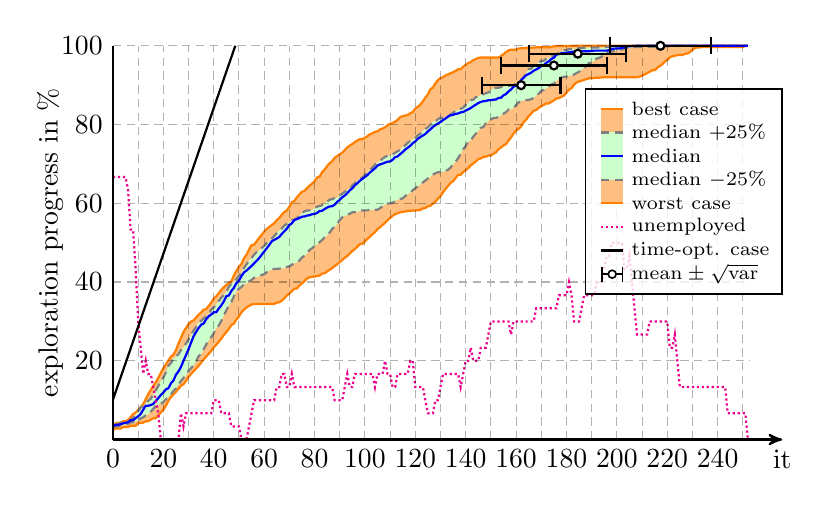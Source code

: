 \begin{tikzpicture}[thick]


% plot data, scaled to 8cm
\begin{scope}[yscale=0.05, xscale=0.032]
\draw[draw=orange, fill=orange!50] (0.00, 2.44) -- (1.00, 2.77) -- (2.00, 2.77) -- (3.00, 2.77) -- (4.00, 3.16) -- (5.00, 3.16) -- (6.00, 3.16) -- (7.00, 3.49) -- (8.00, 3.49) -- (9.00, 3.49) -- (10.00, 4.16) -- (11.00, 4.27) -- (12.00, 4.27) -- (13.00, 4.66) -- (14.00, 4.66) -- (15.00, 5.04) -- (16.00, 5.43) -- (17.00, 5.43) -- (18.00, 6.15) -- (19.00, 6.87) -- (20.00, 7.59) -- (21.00, 8.59) -- (22.00, 9.81) -- (23.00, 10.75) -- (24.00, 11.47) -- (25.00, 12.08) -- (26.00, 12.92) -- (27.00, 13.64) -- (28.00, 14.08) -- (29.00, 14.91) -- (30.00, 15.91) -- (31.00, 16.69) -- (32.00, 17.35) -- (33.00, 18.02) -- (34.00, 18.74) -- (35.00, 19.51) -- (36.00, 20.40) -- (37.00, 21.06) -- (38.00, 21.78) -- (39.00, 22.51) -- (40.00, 23.39) -- (41.00, 24.06) -- (42.00, 24.83) -- (43.00, 25.61) -- (44.00, 26.55) -- (45.00, 27.27) -- (46.00, 28.10) -- (47.00, 29.10) -- (48.00, 29.43) -- (49.00, 30.49) -- (50.00, 31.26) -- (51.00, 32.32) -- (52.00, 32.98) -- (53.00, 33.54) -- (54.00, 33.92) -- (55.00, 34.31) -- (56.00, 34.42) -- (57.00, 34.42) -- (58.00, 34.42) -- (59.00, 34.42) -- (60.00, 34.42) -- (61.00, 34.42) -- (62.00, 34.42) -- (63.00, 34.42) -- (64.00, 34.48) -- (65.00, 34.76) -- (66.00, 34.87) -- (67.00, 35.25) -- (68.00, 35.86) -- (69.00, 36.59) -- (70.00, 37.08) -- (71.00, 37.64) -- (72.00, 38.30) -- (73.00, 38.36) -- (74.00, 39.14) -- (75.00, 39.63) -- (76.00, 40.24) -- (77.00, 40.91) -- (78.00, 41.19) -- (79.00, 41.30) -- (80.00, 41.41) -- (81.00, 41.57) -- (82.00, 41.63) -- (83.00, 42.13) -- (84.00, 42.24) -- (85.00, 42.68) -- (86.00, 43.13) -- (87.00, 43.51) -- (88.00, 44.07) -- (89.00, 44.51) -- (90.00, 45.07) -- (91.00, 45.57) -- (92.00, 46.18) -- (93.00, 46.62) -- (94.00, 47.23) -- (95.00, 47.89) -- (96.00, 48.39) -- (97.00, 49.00) -- (98.00, 49.61) -- (99.00, 49.72) -- (100.00, 50.33) -- (101.00, 50.94) -- (102.00, 51.55) -- (103.00, 52.16) -- (104.00, 52.66) -- (105.00, 53.44) -- (106.00, 53.94) -- (107.00, 54.49) -- (108.00, 55.04) -- (109.00, 55.76) -- (110.00, 56.26) -- (111.00, 56.82) -- (112.00, 57.26) -- (113.00, 57.48) -- (114.00, 57.71) -- (115.00, 57.82) -- (116.00, 57.93) -- (117.00, 58.04) -- (118.00, 58.09) -- (119.00, 58.15) -- (120.00, 58.15) -- (121.00, 58.26) -- (122.00, 58.31) -- (123.00, 58.70) -- (124.00, 58.81) -- (125.00, 59.26) -- (126.00, 59.37) -- (127.00, 59.92) -- (128.00, 60.37) -- (129.00, 61.20) -- (130.00, 61.81) -- (131.00, 62.80) -- (132.00, 63.64) -- (133.00, 64.41) -- (134.00, 65.19) -- (135.00, 65.63) -- (136.00, 66.41) -- (137.00, 67.24) -- (138.00, 67.24) -- (139.00, 67.96) -- (140.00, 68.40) -- (141.00, 68.96) -- (142.00, 69.62) -- (143.00, 70.12) -- (144.00, 70.62) -- (145.00, 71.23) -- (146.00, 71.40) -- (147.00, 71.78) -- (148.00, 71.84) -- (149.00, 72.12) -- (150.00, 72.12) -- (151.00, 72.56) -- (152.00, 72.95) -- (153.00, 73.73) -- (154.00, 74.17) -- (155.00, 74.67) -- (156.00, 75.06) -- (157.00, 75.94) -- (158.00, 76.72) -- (159.00, 77.72) -- (160.00, 78.49) -- (161.00, 78.88) -- (162.00, 79.55) -- (163.00, 80.60) -- (164.00, 81.26) -- (165.00, 82.15) -- (166.00, 82.76) -- (167.00, 83.54) -- (168.00, 83.70) -- (169.00, 84.26) -- (170.00, 84.65) -- (171.00, 84.98) -- (172.00, 85.37) -- (173.00, 85.37) -- (174.00, 85.75) -- (175.00, 86.14) -- (176.00, 86.64) -- (177.00, 86.70) -- (178.00, 87.08) -- (179.00, 87.36) -- (180.00, 88.14) -- (181.00, 88.86) -- (182.00, 89.25) -- (183.00, 90.13) -- (184.00, 90.69) -- (185.00, 90.96) -- (186.00, 91.13) -- (187.00, 91.35) -- (188.00, 91.57) -- (189.00, 91.74) -- (190.00, 91.74) -- (191.00, 91.85) -- (192.00, 91.91) -- (193.00, 91.91) -- (194.00, 91.96) -- (195.00, 92.02) -- (196.00, 92.02) -- (197.00, 92.02) -- (198.00, 92.02) -- (199.00, 92.02) -- (200.00, 92.02) -- (201.00, 92.02) -- (202.00, 92.02) -- (203.00, 92.02) -- (204.00, 92.02) -- (205.00, 92.02) -- (206.00, 92.02) -- (207.00, 92.02) -- (208.00, 92.02) -- (209.00, 92.18) -- (210.00, 92.41) -- (211.00, 92.74) -- (212.00, 93.07) -- (213.00, 93.40) -- (214.00, 93.79) -- (215.00, 93.79) -- (216.00, 94.40) -- (217.00, 94.84) -- (218.00, 95.29) -- (219.00, 95.95) -- (220.00, 96.40) -- (221.00, 97.06) -- (222.00, 97.34) -- (223.00, 97.45) -- (224.00, 97.67) -- (225.00, 97.67) -- (226.00, 97.67) -- (227.00, 97.95) -- (228.00, 98.06) -- (229.00, 98.39) -- (230.00, 99.00) -- (231.00, 99.45) -- (232.00, 99.56) -- (233.00, 99.61) -- (234.00, 99.67) -- (235.00, 99.67) -- (236.00, 99.67) -- (237.00, 99.67) -- (238.00, 99.67) -- (239.00, 99.72) -- (240.00, 99.72) -- (241.00, 99.72) -- (242.00, 99.72) -- (243.00, 99.72) -- (244.00, 99.72) -- (245.00, 99.72) -- (246.00, 99.72) -- (247.00, 99.72) -- (248.00, 99.72) -- (249.00, 99.72) -- (250.00, 99.72) -- (251.00, 99.94) -- (252.00, 100.00) -- (252.00, 100.00) -- (251.00, 100.00) -- (250.00, 100.00) -- (249.00, 100.00) -- (248.00, 100.00) -- (247.00, 100.00) -- (246.00, 100.00) -- (245.00, 100.00) -- (244.00, 100.00) -- (243.00, 100.00) -- (242.00, 100.00) -- (241.00, 100.00) -- (240.00, 100.00) -- (239.00, 100.00) -- (238.00, 100.00) -- (237.00, 100.00) -- (236.00, 100.00) -- (235.00, 100.00) -- (234.00, 100.00) -- (233.00, 100.00) -- (232.00, 100.00) -- (231.00, 100.00) -- (230.00, 100.00) -- (229.00, 100.00) -- (228.00, 100.00) -- (227.00, 100.00) -- (226.00, 100.00) -- (225.00, 100.00) -- (224.00, 100.00) -- (223.00, 100.00) -- (222.00, 100.00) -- (221.00, 100.00) -- (220.00, 100.00) -- (219.00, 100.00) -- (218.00, 100.00) -- (217.00, 100.00) -- (216.00, 100.00) -- (215.00, 100.00) -- (214.00, 100.00) -- (213.00, 100.00) -- (212.00, 100.00) -- (211.00, 100.00) -- (210.00, 100.00) -- (209.00, 100.00) -- (208.00, 100.00) -- (207.00, 100.00) -- (206.00, 100.00) -- (205.00, 100.00) -- (204.00, 100.00) -- (203.00, 100.00) -- (202.00, 100.00) -- (201.00, 100.00) -- (200.00, 100.00) -- (199.00, 100.00) -- (198.00, 100.00) -- (197.00, 100.00) -- (196.00, 100.00) -- (195.00, 100.00) -- (194.00, 100.00) -- (193.00, 100.00) -- (192.00, 100.00) -- (191.00, 100.00) -- (190.00, 100.00) -- (189.00, 100.00) -- (188.00, 100.00) -- (187.00, 100.00) -- (186.00, 100.00) -- (185.00, 100.00) -- (184.00, 100.00) -- (183.00, 100.00) -- (182.00, 99.94) -- (181.00, 99.94) -- (180.00, 99.94) -- (179.00, 99.94) -- (178.00, 99.94) -- (177.00, 99.94) -- (176.00, 99.89) -- (175.00, 99.89) -- (174.00, 99.72) -- (173.00, 99.61) -- (172.00, 99.61) -- (171.00, 99.61) -- (170.00, 99.61) -- (169.00, 99.61) -- (168.00, 99.61) -- (167.00, 99.56) -- (166.00, 99.50) -- (165.00, 99.50) -- (164.00, 99.50) -- (163.00, 99.39) -- (162.00, 99.39) -- (161.00, 99.28) -- (160.00, 99.06) -- (159.00, 99.00) -- (158.00, 99.00) -- (157.00, 98.84) -- (156.00, 98.39) -- (155.00, 97.89) -- (154.00, 97.39) -- (153.00, 97.01) -- (152.00, 97.01) -- (151.00, 97.01) -- (150.00, 97.01) -- (149.00, 97.01) -- (148.00, 97.01) -- (147.00, 97.01) -- (146.00, 97.01) -- (145.00, 96.95) -- (144.00, 96.62) -- (143.00, 96.34) -- (142.00, 95.90) -- (141.00, 95.62) -- (140.00, 95.18) -- (139.00, 94.68) -- (138.00, 94.07) -- (137.00, 94.07) -- (136.00, 93.63) -- (135.00, 93.29) -- (134.00, 93.07) -- (133.00, 92.74) -- (132.00, 92.46) -- (131.00, 92.02) -- (130.00, 91.80) -- (129.00, 91.30) -- (128.00, 90.52) -- (127.00, 89.41) -- (126.00, 88.97) -- (125.00, 87.69) -- (124.00, 86.86) -- (123.00, 85.86) -- (122.00, 85.09) -- (121.00, 84.48) -- (120.00, 84.04) -- (119.00, 83.20) -- (118.00, 82.87) -- (117.00, 82.48) -- (116.00, 82.26) -- (115.00, 82.15) -- (114.00, 81.87) -- (113.00, 81.21) -- (112.00, 80.76) -- (111.00, 80.38) -- (110.00, 80.21) -- (109.00, 79.82) -- (108.00, 79.32) -- (107.00, 78.99) -- (106.00, 78.77) -- (105.00, 78.27) -- (104.00, 78.16) -- (103.00, 77.77) -- (102.00, 77.55) -- (101.00, 77.05) -- (100.00, 76.66) -- (99.00, 76.27) -- (98.00, 76.27) -- (97.00, 75.94) -- (96.00, 75.55) -- (95.00, 75.06) -- (94.00, 74.67) -- (93.00, 74.22) -- (92.00, 73.50) -- (91.00, 72.84) -- (90.00, 72.45) -- (89.00, 72.01) -- (88.00, 71.56) -- (87.00, 70.68) -- (86.00, 70.18) -- (85.00, 69.46) -- (84.00, 68.57) -- (83.00, 67.90) -- (82.00, 66.74) -- (81.00, 66.57) -- (80.00, 65.58) -- (79.00, 64.97) -- (78.00, 64.47) -- (77.00, 63.80) -- (76.00, 63.19) -- (75.00, 62.92) -- (74.00, 62.25) -- (73.00, 61.53) -- (72.00, 60.59) -- (71.00, 60.25) -- (70.00, 59.09) -- (69.00, 58.20) -- (68.00, 57.76) -- (67.00, 57.10) -- (66.00, 56.26) -- (65.00, 55.76) -- (64.00, 54.93) -- (63.00, 54.49) -- (62.00, 53.99) -- (61.00, 53.49) -- (60.00, 52.77) -- (59.00, 51.94) -- (58.00, 51.22) -- (57.00, 50.33) -- (56.00, 49.50) -- (55.00, 49.39) -- (54.00, 48.23) -- (53.00, 46.90) -- (52.00, 46.06) -- (51.00, 44.57) -- (50.00, 43.90) -- (49.00, 42.85) -- (48.00, 41.69) -- (47.00, 40.13) -- (46.00, 39.80) -- (45.00, 39.25) -- (44.00, 38.69) -- (43.00, 38.03) -- (42.00, 37.20) -- (41.00, 36.36) -- (40.00, 35.81) -- (39.00, 34.76) -- (38.00, 33.92) -- (37.00, 33.15) -- (36.00, 32.98) -- (35.00, 32.26) -- (34.00, 31.71) -- (33.00, 30.99) -- (32.00, 30.27) -- (31.00, 29.93) -- (30.00, 29.32) -- (29.00, 28.33) -- (28.00, 27.33) -- (27.00, 25.83) -- (26.00, 24.39) -- (25.00, 22.73) -- (24.00, 21.56) -- (23.00, 21.06) -- (22.00, 20.12) -- (21.00, 19.07) -- (20.00, 18.13) -- (19.00, 16.91) -- (18.00, 15.69) -- (17.00, 14.52) -- (16.00, 13.64) -- (15.00, 12.58) -- (14.00, 11.53) -- (13.00, 10.25) -- (12.00, 8.98) -- (11.00, 8.26) -- (10.00, 7.54) -- (9.00, 6.82) -- (8.00, 6.49) -- (7.00, 5.65) -- (6.00, 4.99) -- (5.00, 4.66) -- (4.00, 4.66) -- (3.00, 4.27) -- (2.00, 4.27) -- (1.00, 4.10) -- (0.00, 3.38);
\draw[gray, densely dashed, fill=green!20] (0.00, 3.22) -- (1.00, 3.33) -- (2.00, 3.33) -- (3.00, 3.66) -- (4.00, 3.66) -- (5.00, 3.82) -- (6.00, 3.99) -- (7.00, 4.38) -- (8.00, 4.38) -- (9.00, 4.66) -- (10.00, 4.82) -- (11.00, 5.38) -- (12.00, 5.65) -- (13.00, 6.15) -- (14.00, 6.43) -- (15.00, 7.10) -- (16.00, 7.76) -- (17.00, 8.59) -- (18.00, 8.92) -- (19.00, 9.15) -- (20.00, 9.48) -- (21.00, 10.20) -- (22.00, 10.92) -- (23.00, 11.42) -- (24.00, 12.36) -- (25.00, 12.97) -- (26.00, 13.97) -- (27.00, 14.86) -- (28.00, 15.63) -- (29.00, 16.41) -- (30.00, 17.41) -- (31.00, 18.13) -- (32.00, 18.90) -- (33.00, 19.84) -- (34.00, 21.18) -- (35.00, 21.73) -- (36.00, 22.95) -- (37.00, 24.11) -- (38.00, 25.22) -- (39.00, 26.00) -- (40.00, 27.00) -- (41.00, 28.27) -- (42.00, 28.94) -- (43.00, 30.10) -- (44.00, 31.54) -- (45.00, 32.76) -- (46.00, 34.09) -- (47.00, 34.92) -- (48.00, 36.36) -- (49.00, 37.69) -- (50.00, 38.30) -- (51.00, 38.75) -- (52.00, 39.41) -- (53.00, 39.63) -- (54.00, 40.13) -- (55.00, 40.52) -- (56.00, 41.08) -- (57.00, 41.24) -- (58.00, 41.46) -- (59.00, 41.80) -- (60.00, 41.96) -- (61.00, 42.46) -- (62.00, 42.85) -- (63.00, 43.18) -- (64.00, 43.35) -- (65.00, 43.35) -- (66.00, 43.40) -- (67.00, 43.46) -- (68.00, 43.46) -- (69.00, 43.85) -- (70.00, 43.96) -- (71.00, 44.40) -- (72.00, 44.79) -- (73.00, 45.07) -- (74.00, 45.45) -- (75.00, 46.23) -- (76.00, 46.67) -- (77.00, 47.28) -- (78.00, 48.12) -- (79.00, 48.56) -- (80.00, 49.11) -- (81.00, 49.61) -- (82.00, 50.11) -- (83.00, 50.67) -- (84.00, 51.33) -- (85.00, 51.88) -- (86.00, 52.55) -- (87.00, 53.49) -- (88.00, 54.05) -- (89.00, 54.71) -- (90.00, 55.76) -- (91.00, 56.43) -- (92.00, 56.76) -- (93.00, 57.04) -- (94.00, 57.37) -- (95.00, 57.71) -- (96.00, 57.71) -- (97.00, 57.87) -- (98.00, 58.04) -- (99.00, 58.20) -- (100.00, 58.20) -- (101.00, 58.20) -- (102.00, 58.31) -- (103.00, 58.37) -- (104.00, 58.37) -- (105.00, 58.37) -- (106.00, 58.76) -- (107.00, 59.31) -- (108.00, 59.70) -- (109.00, 59.92) -- (110.00, 59.98) -- (111.00, 60.14) -- (112.00, 60.53) -- (113.00, 60.92) -- (114.00, 61.09) -- (115.00, 61.25) -- (116.00, 61.86) -- (117.00, 62.31) -- (118.00, 62.69) -- (119.00, 63.36) -- (120.00, 63.80) -- (121.00, 64.30) -- (122.00, 64.80) -- (123.00, 65.30) -- (124.00, 65.80) -- (125.00, 66.30) -- (126.00, 66.80) -- (127.00, 67.29) -- (128.00, 67.63) -- (129.00, 67.90) -- (130.00, 67.90) -- (131.00, 67.96) -- (132.00, 68.24) -- (133.00, 68.51) -- (134.00, 69.07) -- (135.00, 69.96) -- (136.00, 70.57) -- (137.00, 71.45) -- (138.00, 72.51) -- (139.00, 73.67) -- (140.00, 74.56) -- (141.00, 75.67) -- (142.00, 75.94) -- (143.00, 76.94) -- (144.00, 77.66) -- (145.00, 78.44) -- (146.00, 79.16) -- (147.00, 79.38) -- (148.00, 80.32) -- (149.00, 80.88) -- (150.00, 81.32) -- (151.00, 81.65) -- (152.00, 81.65) -- (153.00, 81.98) -- (154.00, 82.37) -- (155.00, 82.76) -- (156.00, 83.15) -- (157.00, 83.81) -- (158.00, 83.81) -- (159.00, 84.26) -- (160.00, 84.92) -- (161.00, 85.64) -- (162.00, 85.92) -- (163.00, 86.20) -- (164.00, 86.25) -- (165.00, 86.25) -- (166.00, 86.47) -- (167.00, 86.75) -- (168.00, 87.42) -- (169.00, 87.86) -- (170.00, 88.53) -- (171.00, 88.80) -- (172.00, 89.25) -- (173.00, 89.69) -- (174.00, 90.19) -- (175.00, 90.41) -- (176.00, 91.08) -- (177.00, 91.63) -- (178.00, 91.91) -- (179.00, 92.13) -- (180.00, 92.18) -- (181.00, 92.41) -- (182.00, 92.41) -- (183.00, 92.74) -- (184.00, 93.07) -- (185.00, 93.40) -- (186.00, 93.96) -- (187.00, 94.46) -- (188.00, 94.90) -- (189.00, 95.62) -- (190.00, 95.79) -- (191.00, 96.23) -- (192.00, 96.78) -- (193.00, 96.95) -- (194.00, 97.28) -- (195.00, 98.06) -- (196.00, 98.34) -- (197.00, 98.39) -- (198.00, 98.56) -- (199.00, 98.67) -- (200.00, 98.78) -- (201.00, 98.89) -- (202.00, 99.06) -- (203.00, 99.28) -- (204.00, 99.50) -- (205.00, 99.50) -- (206.00, 99.72) -- (207.00, 99.72) -- (208.00, 99.72) -- (209.00, 99.72) -- (210.00, 99.72) -- (211.00, 99.72) -- (212.00, 99.72) -- (213.00, 99.78) -- (214.00, 99.78) -- (215.00, 99.78) -- (216.00, 99.78) -- (217.00, 99.83) -- (218.00, 99.89) -- (219.00, 99.89) -- (220.00, 99.89) -- (221.00, 99.89) -- (222.00, 99.89) -- (223.00, 99.94) -- (224.00, 99.94) -- (225.00, 100.00) -- (226.00, 100.00) -- (227.00, 100.00) -- (228.00, 100.00) -- (229.00, 100.00) -- (230.00, 100.00) -- (231.00, 100.00) -- (232.00, 100.00) -- (233.00, 100.00) -- (234.00, 100.00) -- (235.00, 100.00) -- (236.00, 100.00) -- (237.00, 100.00) -- (238.00, 100.00) -- (239.00, 100.00) -- (240.00, 100.00) -- (241.00, 100.00) -- (242.00, 100.00) -- (243.00, 100.00) -- (244.00, 100.00) -- (245.00, 100.00) -- (246.00, 100.00) -- (247.00, 100.00) -- (248.00, 100.00) -- (249.00, 100.00) -- (250.00, 100.00) -- (251.00, 100.00) -- (252.00, 100.00) -- (252.00, 100.00) -- (251.00, 100.00) -- (250.00, 100.00) -- (249.00, 100.00) -- (248.00, 100.00) -- (247.00, 100.00) -- (246.00, 100.00) -- (245.00, 100.00) -- (244.00, 100.00) -- (243.00, 100.00) -- (242.00, 100.00) -- (241.00, 100.00) -- (240.00, 100.00) -- (239.00, 100.00) -- (238.00, 100.00) -- (237.00, 100.00) -- (236.00, 100.00) -- (235.00, 100.00) -- (234.00, 100.00) -- (233.00, 100.00) -- (232.00, 100.00) -- (231.00, 100.00) -- (230.00, 100.00) -- (229.00, 100.00) -- (228.00, 100.00) -- (227.00, 100.00) -- (226.00, 100.00) -- (225.00, 100.00) -- (224.00, 100.00) -- (223.00, 100.00) -- (222.00, 100.00) -- (221.00, 100.00) -- (220.00, 100.00) -- (219.00, 100.00) -- (218.00, 100.00) -- (217.00, 100.00) -- (216.00, 100.00) -- (215.00, 100.00) -- (214.00, 100.00) -- (213.00, 100.00) -- (212.00, 100.00) -- (211.00, 100.00) -- (210.00, 100.00) -- (209.00, 100.00) -- (208.00, 100.00) -- (207.00, 100.00) -- (206.00, 100.00) -- (205.00, 99.94) -- (204.00, 99.94) -- (203.00, 99.94) -- (202.00, 99.94) -- (201.00, 99.89) -- (200.00, 99.89) -- (199.00, 99.89) -- (198.00, 99.89) -- (197.00, 99.78) -- (196.00, 99.78) -- (195.00, 99.56) -- (194.00, 99.56) -- (193.00, 99.56) -- (192.00, 99.56) -- (191.00, 99.56) -- (190.00, 99.56) -- (189.00, 99.56) -- (188.00, 99.56) -- (187.00, 99.50) -- (186.00, 99.50) -- (185.00, 99.39) -- (184.00, 99.33) -- (183.00, 99.17) -- (182.00, 99.17) -- (181.00, 99.17) -- (180.00, 98.89) -- (179.00, 98.84) -- (178.00, 98.50) -- (177.00, 98.23) -- (176.00, 97.89) -- (175.00, 97.67) -- (174.00, 97.28) -- (173.00, 96.84) -- (172.00, 96.67) -- (171.00, 96.23) -- (170.00, 96.23) -- (169.00, 95.68) -- (168.00, 95.34) -- (167.00, 94.96) -- (166.00, 94.24) -- (165.00, 94.07) -- (164.00, 93.02) -- (163.00, 91.96) -- (162.00, 91.41) -- (161.00, 90.58) -- (160.00, 90.47) -- (159.00, 89.97) -- (158.00, 89.91) -- (157.00, 89.80) -- (156.00, 89.75) -- (155.00, 89.63) -- (154.00, 89.52) -- (153.00, 89.36) -- (152.00, 89.36) -- (151.00, 89.14) -- (150.00, 88.80) -- (149.00, 88.14) -- (148.00, 87.97) -- (147.00, 87.69) -- (146.00, 87.53) -- (145.00, 87.08) -- (144.00, 86.97) -- (143.00, 86.31) -- (142.00, 86.20) -- (141.00, 85.42) -- (140.00, 84.98) -- (139.00, 84.31) -- (138.00, 83.98) -- (137.00, 83.59) -- (136.00, 83.54) -- (135.00, 82.98) -- (134.00, 82.59) -- (133.00, 82.10) -- (132.00, 81.98) -- (131.00, 81.71) -- (130.00, 81.71) -- (129.00, 81.37) -- (128.00, 80.82) -- (127.00, 80.76) -- (126.00, 79.99) -- (125.00, 79.32) -- (124.00, 78.88) -- (123.00, 78.38) -- (122.00, 77.72) -- (121.00, 77.27) -- (120.00, 76.61) -- (119.00, 76.22) -- (118.00, 75.83) -- (117.00, 75.39) -- (116.00, 74.72) -- (115.00, 74.28) -- (114.00, 73.61) -- (113.00, 73.23) -- (112.00, 72.84) -- (111.00, 72.45) -- (110.00, 72.12) -- (109.00, 72.12) -- (108.00, 71.78) -- (107.00, 71.34) -- (106.00, 70.79) -- (105.00, 70.34) -- (104.00, 69.84) -- (103.00, 69.07) -- (102.00, 68.57) -- (101.00, 67.85) -- (100.00, 67.29) -- (99.00, 66.46) -- (98.00, 66.35) -- (97.00, 65.63) -- (96.00, 65.13) -- (95.00, 64.58) -- (94.00, 63.64) -- (93.00, 63.53) -- (92.00, 62.92) -- (91.00, 62.42) -- (90.00, 62.08) -- (89.00, 61.42) -- (88.00, 61.31) -- (87.00, 61.09) -- (86.00, 60.92) -- (85.00, 60.48) -- (84.00, 59.87) -- (83.00, 59.53) -- (82.00, 59.31) -- (81.00, 59.15) -- (80.00, 58.70) -- (79.00, 58.31) -- (78.00, 58.20) -- (77.00, 58.15) -- (76.00, 57.98) -- (75.00, 57.43) -- (74.00, 56.76) -- (73.00, 56.26) -- (72.00, 55.88) -- (71.00, 55.71) -- (70.00, 55.16) -- (69.00, 54.77) -- (68.00, 54.32) -- (67.00, 53.60) -- (66.00, 53.05) -- (65.00, 52.38) -- (64.00, 51.72) -- (63.00, 51.05) -- (62.00, 50.33) -- (61.00, 49.89) -- (60.00, 49.22) -- (59.00, 48.61) -- (58.00, 47.89) -- (57.00, 47.62) -- (56.00, 46.95) -- (55.00, 46.06) -- (54.00, 45.40) -- (53.00, 44.51) -- (52.00, 43.57) -- (51.00, 42.35) -- (50.00, 41.63) -- (49.00, 40.69) -- (48.00, 40.08) -- (47.00, 39.52) -- (46.00, 38.86) -- (45.00, 37.47) -- (44.00, 36.75) -- (43.00, 36.03) -- (42.00, 35.20) -- (41.00, 34.31) -- (40.00, 33.59) -- (39.00, 33.04) -- (38.00, 31.82) -- (37.00, 31.32) -- (36.00, 30.76) -- (35.00, 30.16) -- (34.00, 29.60) -- (33.00, 28.60) -- (32.00, 27.72) -- (31.00, 26.39) -- (30.00, 25.44) -- (29.00, 24.45) -- (28.00, 23.34) -- (27.00, 22.73) -- (26.00, 21.67) -- (25.00, 21.12) -- (24.00, 20.51) -- (23.00, 19.46) -- (22.00, 18.68) -- (21.00, 17.02) -- (20.00, 15.74) -- (19.00, 14.86) -- (18.00, 13.58) -- (17.00, 12.53) -- (16.00, 11.36) -- (15.00, 10.37) -- (14.00, 9.87) -- (13.00, 9.20) -- (12.00, 8.48) -- (11.00, 8.15) -- (10.00, 7.15) -- (9.00, 6.26) -- (8.00, 5.49) -- (7.00, 5.04) -- (6.00, 4.66) -- (5.00, 4.38) -- (4.00, 4.38) -- (3.00, 4.27) -- (2.00, 3.88) -- (1.00, 3.88) -- (0.00, 3.38);
\draw[blue] (0.00, 3.38) -- (1.00, 3.71) -- (2.00, 3.71) -- (3.00, 3.88) -- (4.00, 4.10) -- (5.00, 4.27) -- (6.00, 4.38) -- (7.00, 4.88) -- (8.00, 4.88) -- (9.00, 5.43) -- (10.00, 5.88) -- (11.00, 6.49) -- (12.00, 7.59) -- (13.00, 8.59) -- (14.00, 8.59) -- (15.00, 8.76) -- (16.00, 9.04) -- (17.00, 9.76) -- (18.00, 10.53) -- (19.00, 11.31) -- (20.00, 11.92) -- (21.00, 12.75) -- (22.00, 13.03) -- (23.00, 14.30) -- (24.00, 14.97) -- (25.00, 16.46) -- (26.00, 17.29) -- (27.00, 18.46) -- (28.00, 20.01) -- (29.00, 21.45) -- (30.00, 22.95) -- (31.00, 24.61) -- (32.00, 26.22) -- (33.00, 27.33) -- (34.00, 28.33) -- (35.00, 29.16) -- (36.00, 29.49) -- (37.00, 30.54) -- (38.00, 31.32) -- (39.00, 31.76) -- (40.00, 32.32) -- (41.00, 32.32) -- (42.00, 33.26) -- (43.00, 34.09) -- (44.00, 35.09) -- (45.00, 36.42) -- (46.00, 36.59) -- (47.00, 37.75) -- (48.00, 38.53) -- (49.00, 39.75) -- (50.00, 40.35) -- (51.00, 41.52) -- (52.00, 42.46) -- (53.00, 42.90) -- (54.00, 43.51) -- (55.00, 44.07) -- (56.00, 44.73) -- (57.00, 45.40) -- (58.00, 46.06) -- (59.00, 46.90) -- (60.00, 47.73) -- (61.00, 48.56) -- (62.00, 49.39) -- (63.00, 50.33) -- (64.00, 50.72) -- (65.00, 51.05) -- (66.00, 51.44) -- (67.00, 52.22) -- (68.00, 52.88) -- (69.00, 53.55) -- (70.00, 54.49) -- (71.00, 54.93) -- (72.00, 55.76) -- (73.00, 55.99) -- (74.00, 56.26) -- (75.00, 56.60) -- (76.00, 56.65) -- (77.00, 56.87) -- (78.00, 56.98) -- (79.00, 57.21) -- (80.00, 57.32) -- (81.00, 57.54) -- (82.00, 58.04) -- (83.00, 58.09) -- (84.00, 58.54) -- (85.00, 58.92) -- (86.00, 59.20) -- (87.00, 59.26) -- (88.00, 59.65) -- (89.00, 60.37) -- (90.00, 60.86) -- (91.00, 61.53) -- (92.00, 61.97) -- (93.00, 62.58) -- (94.00, 63.30) -- (95.00, 63.80) -- (96.00, 64.58) -- (97.00, 65.08) -- (98.00, 65.74) -- (99.00, 66.19) -- (100.00, 66.69) -- (101.00, 67.18) -- (102.00, 67.85) -- (103.00, 68.35) -- (104.00, 68.90) -- (105.00, 69.57) -- (106.00, 69.90) -- (107.00, 70.07) -- (108.00, 70.34) -- (109.00, 70.57) -- (110.00, 70.62) -- (111.00, 71.06) -- (112.00, 71.73) -- (113.00, 71.90) -- (114.00, 72.51) -- (115.00, 73.00) -- (116.00, 73.67) -- (117.00, 74.11) -- (118.00, 74.61) -- (119.00, 75.28) -- (120.00, 75.72) -- (121.00, 76.39) -- (122.00, 76.83) -- (123.00, 77.22) -- (124.00, 77.61) -- (125.00, 78.27) -- (126.00, 78.77) -- (127.00, 79.43) -- (128.00, 79.88) -- (129.00, 80.27) -- (130.00, 80.65) -- (131.00, 81.15) -- (132.00, 81.54) -- (133.00, 82.04) -- (134.00, 82.37) -- (135.00, 82.48) -- (136.00, 82.71) -- (137.00, 82.82) -- (138.00, 83.09) -- (139.00, 83.20) -- (140.00, 83.54) -- (141.00, 83.87) -- (142.00, 84.20) -- (143.00, 84.65) -- (144.00, 85.03) -- (145.00, 85.48) -- (146.00, 85.75) -- (147.00, 85.92) -- (148.00, 85.98) -- (149.00, 86.20) -- (150.00, 86.20) -- (151.00, 86.31) -- (152.00, 86.36) -- (153.00, 86.75) -- (154.00, 86.81) -- (155.00, 87.42) -- (156.00, 87.75) -- (157.00, 88.41) -- (158.00, 88.91) -- (159.00, 89.63) -- (160.00, 89.86) -- (161.00, 90.41) -- (162.00, 91.24) -- (163.00, 91.91) -- (164.00, 92.52) -- (165.00, 92.85) -- (166.00, 93.18) -- (167.00, 93.68) -- (168.00, 94.01) -- (169.00, 94.35) -- (170.00, 94.84) -- (171.00, 95.12) -- (172.00, 95.68) -- (173.00, 96.06) -- (174.00, 96.67) -- (175.00, 96.95) -- (176.00, 97.78) -- (177.00, 97.89) -- (178.00, 98.12) -- (179.00, 98.17) -- (180.00, 98.23) -- (181.00, 98.34) -- (182.00, 98.45) -- (183.00, 98.50) -- (184.00, 98.50) -- (185.00, 98.61) -- (186.00, 98.61) -- (187.00, 98.61) -- (188.00, 98.61) -- (189.00, 98.61) -- (190.00, 98.73) -- (191.00, 98.78) -- (192.00, 98.78) -- (193.00, 98.78) -- (194.00, 98.78) -- (195.00, 98.78) -- (196.00, 98.78) -- (197.00, 98.89) -- (198.00, 99.17) -- (199.00, 99.28) -- (200.00, 99.33) -- (201.00, 99.33) -- (202.00, 99.50) -- (203.00, 99.56) -- (204.00, 99.89) -- (205.00, 99.89) -- (206.00, 99.94) -- (207.00, 99.94) -- (208.00, 100.00) -- (209.00, 100.00) -- (210.00, 100.00) -- (211.00, 100.00) -- (212.00, 100.00) -- (213.00, 100.00) -- (214.00, 100.00) -- (215.00, 100.00) -- (216.00, 100.00) -- (217.00, 100.00) -- (218.00, 100.00) -- (219.00, 100.00) -- (220.00, 100.00) -- (221.00, 100.00) -- (222.00, 100.00) -- (223.00, 100.00) -- (224.00, 100.00) -- (225.00, 100.00) -- (226.00, 100.00) -- (227.00, 100.00) -- (228.00, 100.00) -- (229.00, 100.00) -- (230.00, 100.00) -- (231.00, 100.00) -- (232.00, 100.00) -- (233.00, 100.00) -- (234.00, 100.00) -- (235.00, 100.00) -- (236.00, 100.00) -- (237.00, 100.00) -- (238.00, 100.00) -- (239.00, 100.00) -- (240.00, 100.00) -- (241.00, 100.00) -- (242.00, 100.00) -- (243.00, 100.00) -- (244.00, 100.00) -- (245.00, 100.00) -- (246.00, 100.00) -- (247.00, 100.00) -- (248.00, 100.00) -- (249.00, 100.00) -- (250.00, 100.00) -- (251.00, 100.00) -- (252.00, 100.00);
\draw[densely dotted, magenta] (0.00, 66.67) -- (1.00, 66.67) -- (2.00, 66.67) -- (3.00, 66.67) -- (4.00, 66.67) -- (5.00, 66.67) -- (6.00, 63.33) -- (7.00, 53.33) -- (8.00, 53.33) -- (9.00, 43.33) -- (10.00, 30.00) -- (11.00, 23.33) -- (12.00, 16.67) -- (13.00, 20.00) -- (14.00, 16.67) -- (15.00, 16.67) -- (16.00, 13.33) -- (17.00, 10.00) -- (18.00, 6.67) -- (19.00, 0.00) -- (20.00, 0.00) -- (21.00, 0.00) -- (22.00, 0.00) -- (23.00, 0.00) -- (24.00, 0.00) -- (25.00, 0.00) -- (26.00, 0.00) -- (27.00, 6.67) -- (28.00, 3.33) -- (29.00, 6.67) -- (30.00, 6.67) -- (31.00, 6.67) -- (32.00, 6.67) -- (33.00, 6.67) -- (34.00, 6.67) -- (35.00, 6.67) -- (36.00, 6.67) -- (37.00, 6.67) -- (38.00, 6.67) -- (39.00, 6.67) -- (40.00, 10.00) -- (41.00, 10.00) -- (42.00, 10.00) -- (43.00, 6.67) -- (44.00, 6.67) -- (45.00, 6.67) -- (46.00, 6.67) -- (47.00, 3.33) -- (48.00, 3.33) -- (49.00, 3.33) -- (50.00, 3.33) -- (51.00, 0.00) -- (52.00, 0.00) -- (53.00, 0.00) -- (54.00, 3.33) -- (55.00, 6.67) -- (56.00, 10.00) -- (57.00, 10.00) -- (58.00, 10.00) -- (59.00, 10.00) -- (60.00, 10.00) -- (61.00, 10.00) -- (62.00, 10.00) -- (63.00, 10.00) -- (64.00, 10.00) -- (65.00, 13.33) -- (66.00, 13.33) -- (67.00, 16.67) -- (68.00, 16.67) -- (69.00, 13.33) -- (70.00, 13.33) -- (71.00, 16.67) -- (72.00, 13.33) -- (73.00, 13.33) -- (74.00, 13.33) -- (75.00, 13.33) -- (76.00, 13.33) -- (77.00, 13.33) -- (78.00, 13.33) -- (79.00, 13.33) -- (80.00, 13.33) -- (81.00, 13.33) -- (82.00, 13.33) -- (83.00, 13.33) -- (84.00, 13.33) -- (85.00, 13.33) -- (86.00, 13.33) -- (87.00, 13.33) -- (88.00, 10.00) -- (89.00, 10.00) -- (90.00, 10.00) -- (91.00, 10.00) -- (92.00, 13.33) -- (93.00, 16.67) -- (94.00, 13.33) -- (95.00, 13.33) -- (96.00, 16.67) -- (97.00, 16.67) -- (98.00, 16.67) -- (99.00, 16.67) -- (100.00, 16.67) -- (101.00, 16.67) -- (102.00, 16.67) -- (103.00, 16.67) -- (104.00, 13.33) -- (105.00, 16.67) -- (106.00, 16.67) -- (107.00, 16.67) -- (108.00, 20.00) -- (109.00, 16.67) -- (110.00, 16.67) -- (111.00, 13.33) -- (112.00, 13.33) -- (113.00, 16.67) -- (114.00, 16.67) -- (115.00, 16.67) -- (116.00, 16.67) -- (117.00, 16.67) -- (118.00, 20.00) -- (119.00, 20.00) -- (120.00, 13.33) -- (121.00, 13.33) -- (122.00, 13.33) -- (123.00, 13.33) -- (124.00, 10.00) -- (125.00, 6.67) -- (126.00, 6.67) -- (127.00, 6.67) -- (128.00, 10.00) -- (129.00, 10.00) -- (130.00, 13.33) -- (131.00, 16.67) -- (132.00, 16.67) -- (133.00, 16.67) -- (134.00, 16.67) -- (135.00, 16.67) -- (136.00, 16.67) -- (137.00, 16.67) -- (138.00, 13.33) -- (139.00, 16.67) -- (140.00, 20.00) -- (141.00, 20.00) -- (142.00, 23.33) -- (143.00, 20.00) -- (144.00, 20.00) -- (145.00, 20.00) -- (146.00, 23.33) -- (147.00, 23.33) -- (148.00, 23.33) -- (149.00, 26.67) -- (150.00, 30.00) -- (151.00, 30.00) -- (152.00, 30.00) -- (153.00, 30.00) -- (154.00, 30.00) -- (155.00, 30.00) -- (156.00, 30.00) -- (157.00, 30.00) -- (158.00, 26.67) -- (159.00, 30.00) -- (160.00, 30.00) -- (161.00, 30.00) -- (162.00, 30.00) -- (163.00, 30.00) -- (164.00, 30.00) -- (165.00, 30.00) -- (166.00, 30.00) -- (167.00, 30.00) -- (168.00, 33.33) -- (169.00, 33.33) -- (170.00, 33.33) -- (171.00, 33.33) -- (172.00, 33.33) -- (173.00, 33.33) -- (174.00, 33.33) -- (175.00, 33.33) -- (176.00, 33.33) -- (177.00, 36.67) -- (178.00, 36.67) -- (179.00, 36.67) -- (180.00, 36.67) -- (181.00, 40.00) -- (182.00, 36.67) -- (183.00, 30.00) -- (184.00, 30.00) -- (185.00, 30.00) -- (186.00, 33.33) -- (187.00, 36.67) -- (188.00, 36.67) -- (189.00, 36.67) -- (190.00, 36.67) -- (191.00, 36.67) -- (192.00, 40.00) -- (193.00, 40.00) -- (194.00, 40.00) -- (195.00, 43.33) -- (196.00, 46.67) -- (197.00, 46.67) -- (198.00, 50.00) -- (199.00, 50.00) -- (200.00, 50.00) -- (201.00, 50.00) -- (202.00, 50.00) -- (203.00, 43.33) -- (204.00, 43.33) -- (205.00, 46.67) -- (206.00, 40.00) -- (207.00, 33.33) -- (208.00, 26.67) -- (209.00, 26.67) -- (210.00, 26.67) -- (211.00, 26.67) -- (212.00, 26.67) -- (213.00, 30.00) -- (214.00, 30.00) -- (215.00, 30.00) -- (216.00, 30.00) -- (217.00, 30.00) -- (218.00, 30.00) -- (219.00, 30.00) -- (220.00, 30.00) -- (221.00, 23.33) -- (222.00, 23.33) -- (223.00, 26.67) -- (224.00, 20.00) -- (225.00, 13.33) -- (226.00, 13.33) -- (227.00, 13.33) -- (228.00, 13.33) -- (229.00, 13.33) -- (230.00, 13.33) -- (231.00, 13.33) -- (232.00, 13.33) -- (233.00, 13.33) -- (234.00, 13.33) -- (235.00, 13.33) -- (236.00, 13.33) -- (237.00, 13.33) -- (238.00, 13.33) -- (239.00, 13.33) -- (240.00, 13.33) -- (241.00, 13.33) -- (242.00, 13.33) -- (243.00, 13.33) -- (244.00, 6.67) -- (245.00, 6.67) -- (246.00, 6.67) -- (247.00, 6.67) -- (248.00, 6.67) -- (249.00, 6.67) -- (250.00, 6.67) -- (251.00, 6.67) -- (252.00, 0.00);
\draw[black] (0.00, 10.14) -- (48.55, 100.00);
\draw[densely dashed, thin, black, ystep=20, xstep=10, opacity=0.3] (0, 0) grid (253, 100);
% axis lables
\node[below] at (0, 0) {0};
\node[below] at (20, 0) {20};
\node[below] at (40, 0) {40};
\node[below] at (60, 0) {60};
\node[below] at (80, 0) {80};
\node[below] at (100, 0) {100};
\node[below] at (120, 0) {120};
\node[below] at (140, 0) {140};
\node[below] at (160, 0) {160};
\node[below] at (180, 0) {180};
\node[below] at (200, 0) {200};
\node[below] at (220, 0) {220};
\node[below] at (240, 0) {240};
\draw[|-|] (145.903, 90) -- (178.097, 90);
\node[draw, circle, fill=white, inner sep=0mm, minimum size=1mm] at (162, 90) {};
% 90: 162  +-  16.097
\draw[|-|] (153.521, 95) -- (196.479, 95);
\node[draw, circle, fill=white, inner sep=0mm, minimum size=1mm] at (175, 95) {};
% 95: 175  +-  21.479
\draw[|-|] (164.807, 98) -- (204.193, 98);
\node[draw, circle, fill=white, inner sep=0mm, minimum size=1mm] at (184.5, 98) {};
% 98: 184.5  +-  19.694
\draw[|-|] (196.925, 100) -- (237.675, 100);
\node[draw, circle, fill=white, inner sep=0mm, minimum size=1mm] at (217.3, 100) {};
% 100: 217.3  +-  20.375
\end{scope}


% axes lables
\begin{scope}[yscale=0.05]
\draw (0.00, 0.00) -- (0.00, 100.00);
\node[left] at (0, 20) {20};
\node[left] at (0, 40) {40};
\node[left] at (0, 60) {60};
\node[left] at (0, 80) {80};
\node[left] at (0, 100) {100};
\node[rotate=90] at (-0.8, 50) {exploration progress in \%};
\draw[->, >=stealth'] (0.00, 0.00) -- (8.50, 0.00);
\node[below] at (8.5, 0) {it};
\end{scope}


% legend
\begin{scope}[xshift=6cm, yshift=2.5cm]
\draw[semithick, fill=white, fill opacity=0.8] (0, -0.65) rectangle +(2.5, 2.6);
\scriptsize
\draw[semithick,|-|] (0.2, -.4) -- +(0.28, 0) node[right, black] {$\text{mean} \pm \sqrt{\text{var}}$};
\node[semithick,draw, circle, fill=white, inner sep=0mm, minimum size=1mm] at (0.34, -0.4) {};
\draw (0.2, -.1) -- +(0.28, 0) node[right, black] {time-opt. case};
\draw[magenta, densely dotted] (0.2, 0.2) -- +(0.28, 0) node[right, black] {unemployed};
\fill[orange!50] (0.2, 0.5) rectangle +(0.28, 1.2);
\fill[green!20] (0.2, 0.8) rectangle +(0.28, 0.6);
\draw[orange] (0.2, 1.7) -- +(0.28, 0) node[right, black] {best case};
\draw[gray, densely dashed] (0.2, 1.4) -- +(0.28, 0) node[right, black] {median $+25\%$};
\draw[blue] (0.2, 1.1) -- +(0.28, 0) node[right, black] {median};
\draw[gray, densely dashed] (0.2, 0.8) -- +(0.28, 0) node[right, black] {median $-25\%$};
\draw[orange] (0.2, 0.5) -- +(0.28, 0) node[right, black] {worst case};
\end{scope}
\end{tikzpicture}
